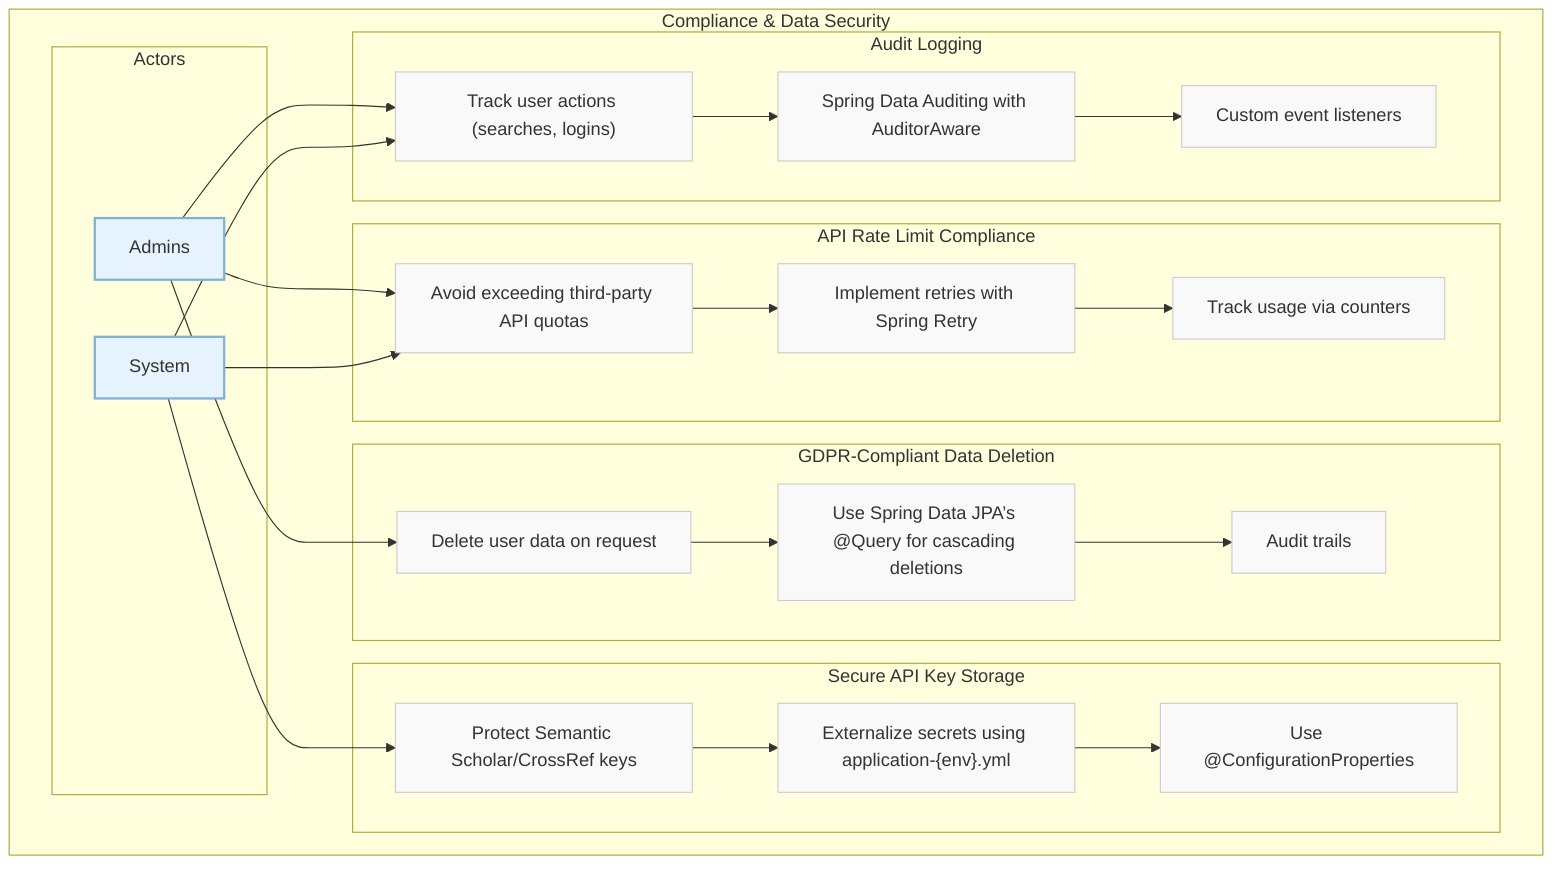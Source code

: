 flowchart TB
    subgraph "Compliance & Data Security"
        subgraph "Actors"
            admins["Admins"]
            system["System"]
        end
        
        subgraph "API Rate Limit Compliance"
            ARLC1["Avoid exceeding third-party API quotas"]
            ARLC2["Implement retries with Spring Retry"]
            ARLC3["Track usage via counters"]
        end

        subgraph "Secure API Key Storage"
            SAKS1["Protect Semantic Scholar/CrossRef keys"]
            SAKS2["Externalize secrets using application-{env}.yml"]
            SAKS3["Use @ConfigurationProperties"]
        end

        subgraph "GDPR-Compliant Data Deletion"
            GDPR1["Delete user data on request"]
            GDPR2["Use Spring Data JPA’s @Query for cascading deletions"]
            GDPR3["Audit trails"]
        end
        
        subgraph "Audit Logging"
            AL1["Track user actions (searches, logins)"]
            AL2["Spring Data Auditing with AuditorAware"]
            AL3["Custom event listeners"]
        end
    end
    
    %% Connections
    admins --> ARLC1
    admins --> GDPR1
    admins --> AL1
    system --> ARLC1
    system --> SAKS1
    system --> AL1

    ARLC1 --> ARLC2
    ARLC2 --> ARLC3

    SAKS1 --> SAKS2
    SAKS2 --> SAKS3

    GDPR1 --> GDPR2
    GDPR2 --> GDPR3

    AL1 --> AL2
    AL2 --> AL3

    classDef section fill:#e6f3ff,stroke:#7fb1d3,stroke-width:2px
    classDef component fill:#f9f9f9,stroke:#ccc,stroke-width:1px

    class admins,system section
    class ARLC1,ARLC2,ARLC3,GDPR1,GDPR2,GDPR3,SAKS1,SAKS2,SAKS3,AL1,AL2,AL3 component
